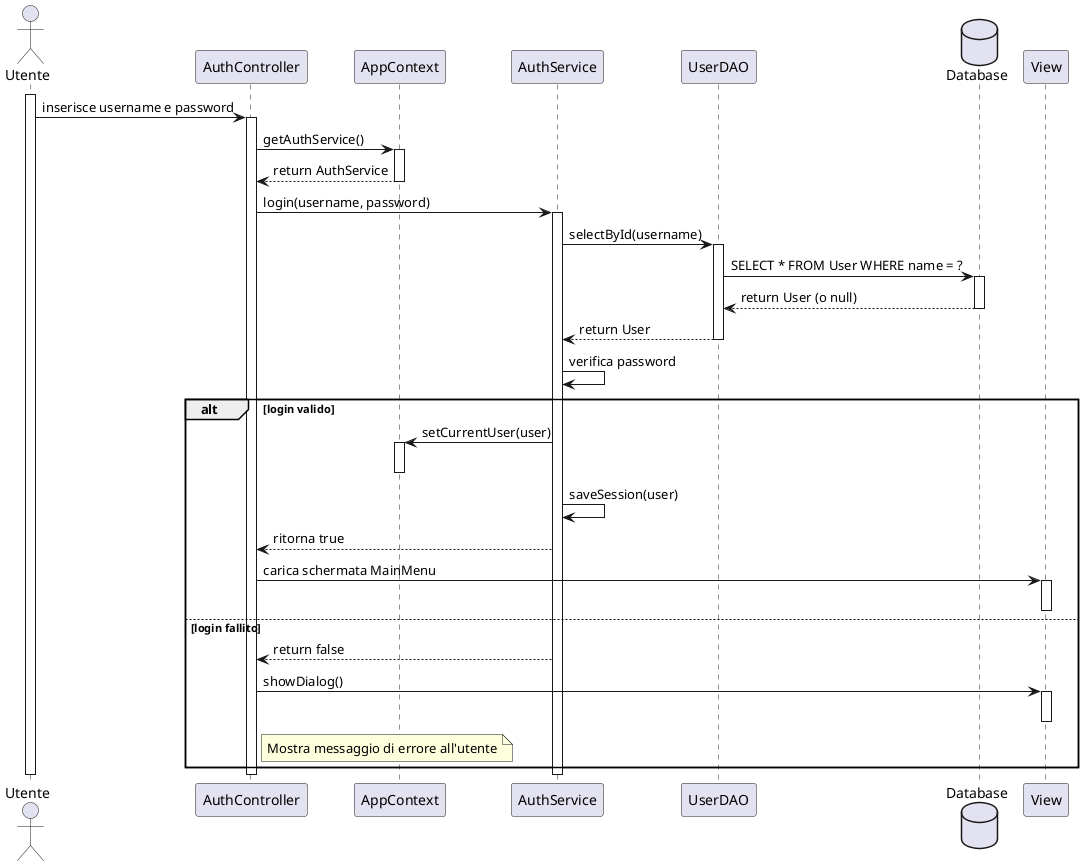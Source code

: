@startuml
actor Utente
participant AuthController
participant AppContext
participant AuthService
participant UserDAO
database Database
participant View

activate Utente
Utente -> AuthController : inserisce username e password
activate AuthController

AuthController -> AppContext : getAuthService()
activate AppContext
AppContext --> AuthController : return AuthService
deactivate AppContext

AuthController -> AuthService : login(username, password)
activate AuthService

AuthService -> UserDAO : selectById(username)
activate UserDAO

UserDAO -> Database : SELECT * FROM User WHERE name = ?
activate Database
Database --> UserDAO : return User (o null)
deactivate Database

UserDAO --> AuthService : return User
deactivate UserDAO

AuthService -> AuthService : verifica password

alt login valido

    AuthService -> AppContext : setCurrentUser(user)
    activate AppContext
    deactivate AppContext
    AuthService->AuthService: saveSession(user)
    AuthService --> AuthController : ritorna true
    AuthController -> View : carica schermata MainMenu
    activate View
    deactivate View
else login fallito
    AuthService --> AuthController : return false
    AuthController -> View :  showDialog()
    note right of AuthController
        Mostra messaggio di errore all'utente
    end note
    activate View
    deactivate View
end

deactivate AuthService
deactivate AuthController
deactivate Utente
@enduml